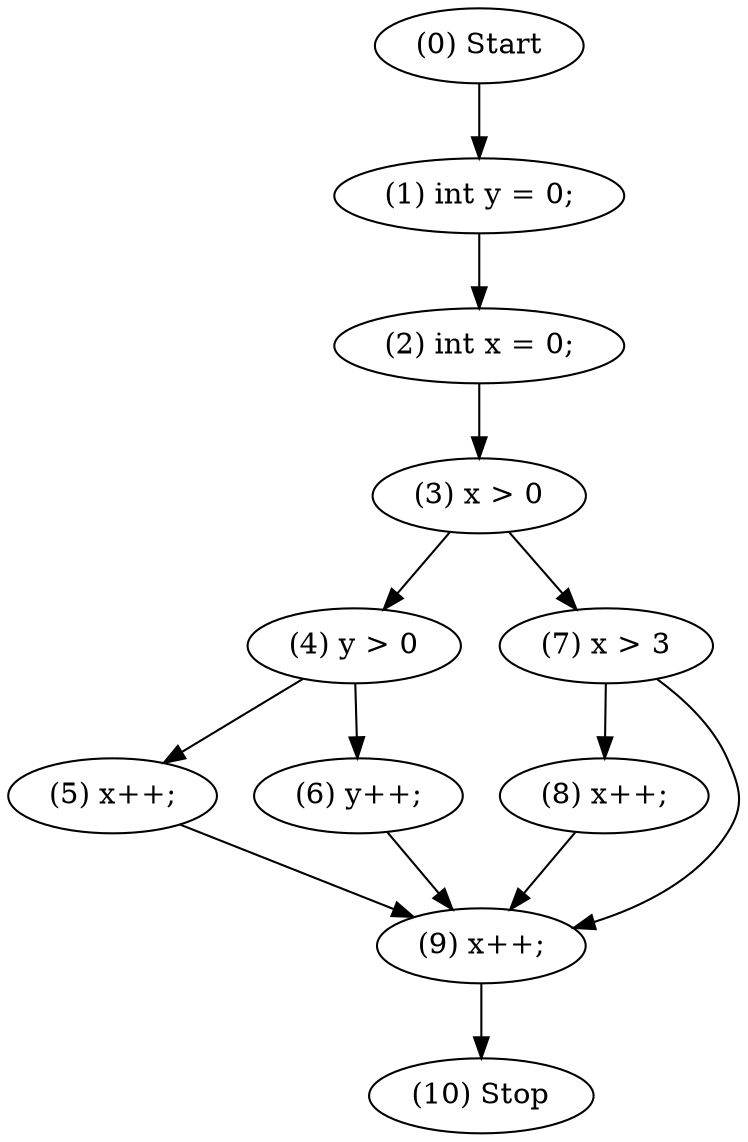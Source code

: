 digraph G {
"(0) Start" -> "(1) int y = 0;""(1) int y = 0;" -> "(2) int x = 0;""(2) int x = 0;" -> "(3) x > 0""(3) x > 0" -> "(4) y > 0""(4) y > 0" -> "(5) x++;""(4) y > 0" -> "(6) y++;""(3) x > 0" -> "(7) x > 3""(7) x > 3" -> "(8) x++;""(7) x > 3" -> "(9) x++;""(5) x++;" -> "(9) x++;""(8) x++;" -> "(9) x++;""(6) y++;" -> "(9) x++;""(9) x++;" -> "(10) Stop"}
